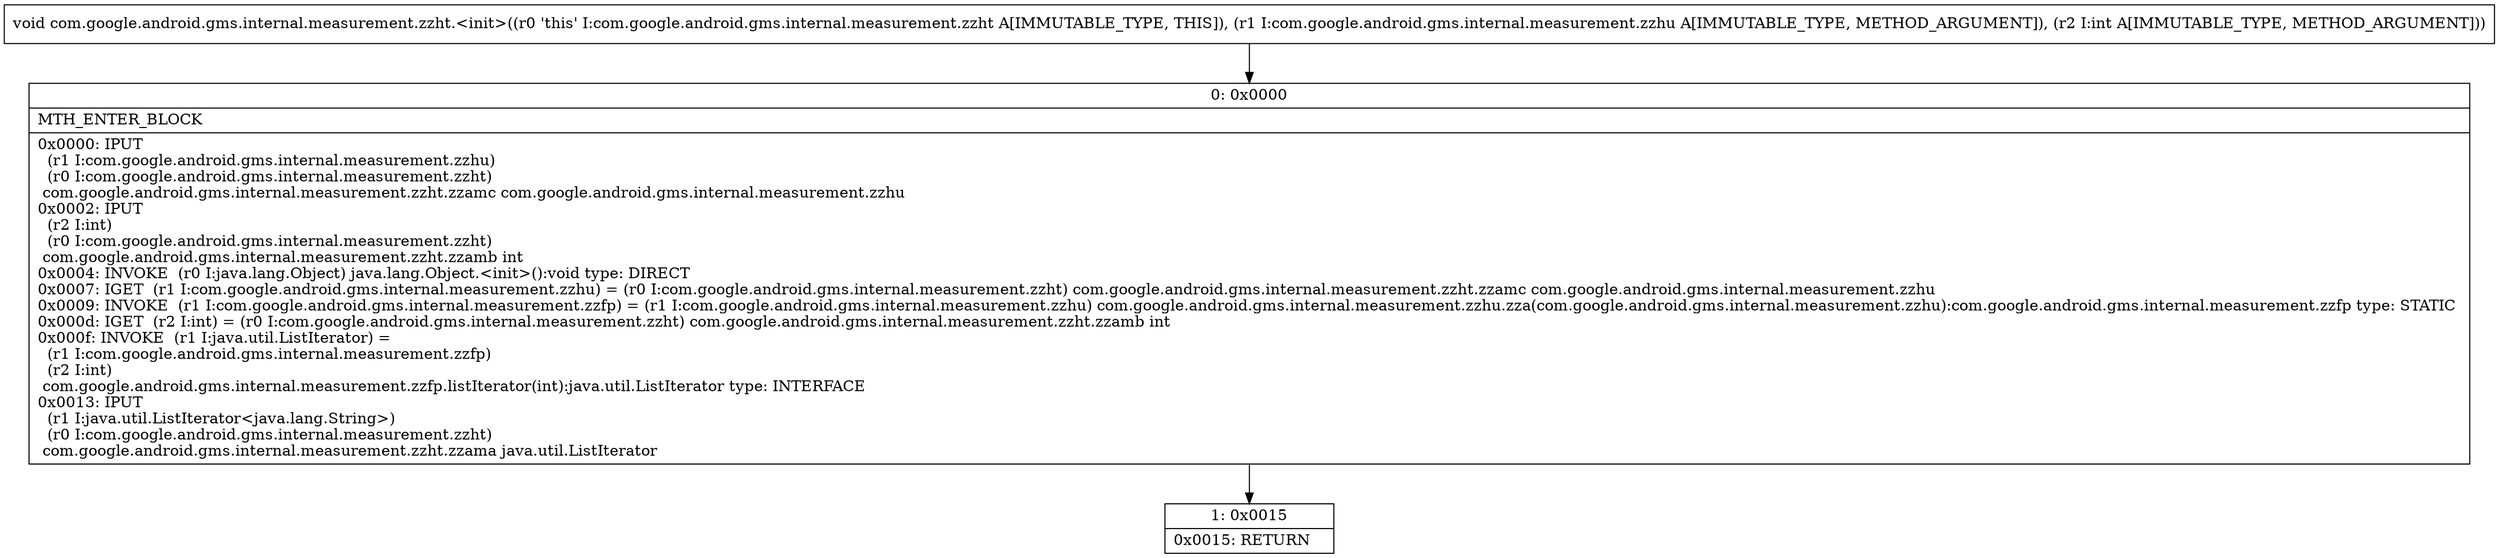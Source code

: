 digraph "CFG forcom.google.android.gms.internal.measurement.zzht.\<init\>(Lcom\/google\/android\/gms\/internal\/measurement\/zzhu;I)V" {
Node_0 [shape=record,label="{0\:\ 0x0000|MTH_ENTER_BLOCK\l|0x0000: IPUT  \l  (r1 I:com.google.android.gms.internal.measurement.zzhu)\l  (r0 I:com.google.android.gms.internal.measurement.zzht)\l com.google.android.gms.internal.measurement.zzht.zzamc com.google.android.gms.internal.measurement.zzhu \l0x0002: IPUT  \l  (r2 I:int)\l  (r0 I:com.google.android.gms.internal.measurement.zzht)\l com.google.android.gms.internal.measurement.zzht.zzamb int \l0x0004: INVOKE  (r0 I:java.lang.Object) java.lang.Object.\<init\>():void type: DIRECT \l0x0007: IGET  (r1 I:com.google.android.gms.internal.measurement.zzhu) = (r0 I:com.google.android.gms.internal.measurement.zzht) com.google.android.gms.internal.measurement.zzht.zzamc com.google.android.gms.internal.measurement.zzhu \l0x0009: INVOKE  (r1 I:com.google.android.gms.internal.measurement.zzfp) = (r1 I:com.google.android.gms.internal.measurement.zzhu) com.google.android.gms.internal.measurement.zzhu.zza(com.google.android.gms.internal.measurement.zzhu):com.google.android.gms.internal.measurement.zzfp type: STATIC \l0x000d: IGET  (r2 I:int) = (r0 I:com.google.android.gms.internal.measurement.zzht) com.google.android.gms.internal.measurement.zzht.zzamb int \l0x000f: INVOKE  (r1 I:java.util.ListIterator) = \l  (r1 I:com.google.android.gms.internal.measurement.zzfp)\l  (r2 I:int)\l com.google.android.gms.internal.measurement.zzfp.listIterator(int):java.util.ListIterator type: INTERFACE \l0x0013: IPUT  \l  (r1 I:java.util.ListIterator\<java.lang.String\>)\l  (r0 I:com.google.android.gms.internal.measurement.zzht)\l com.google.android.gms.internal.measurement.zzht.zzama java.util.ListIterator \l}"];
Node_1 [shape=record,label="{1\:\ 0x0015|0x0015: RETURN   \l}"];
MethodNode[shape=record,label="{void com.google.android.gms.internal.measurement.zzht.\<init\>((r0 'this' I:com.google.android.gms.internal.measurement.zzht A[IMMUTABLE_TYPE, THIS]), (r1 I:com.google.android.gms.internal.measurement.zzhu A[IMMUTABLE_TYPE, METHOD_ARGUMENT]), (r2 I:int A[IMMUTABLE_TYPE, METHOD_ARGUMENT])) }"];
MethodNode -> Node_0;
Node_0 -> Node_1;
}

